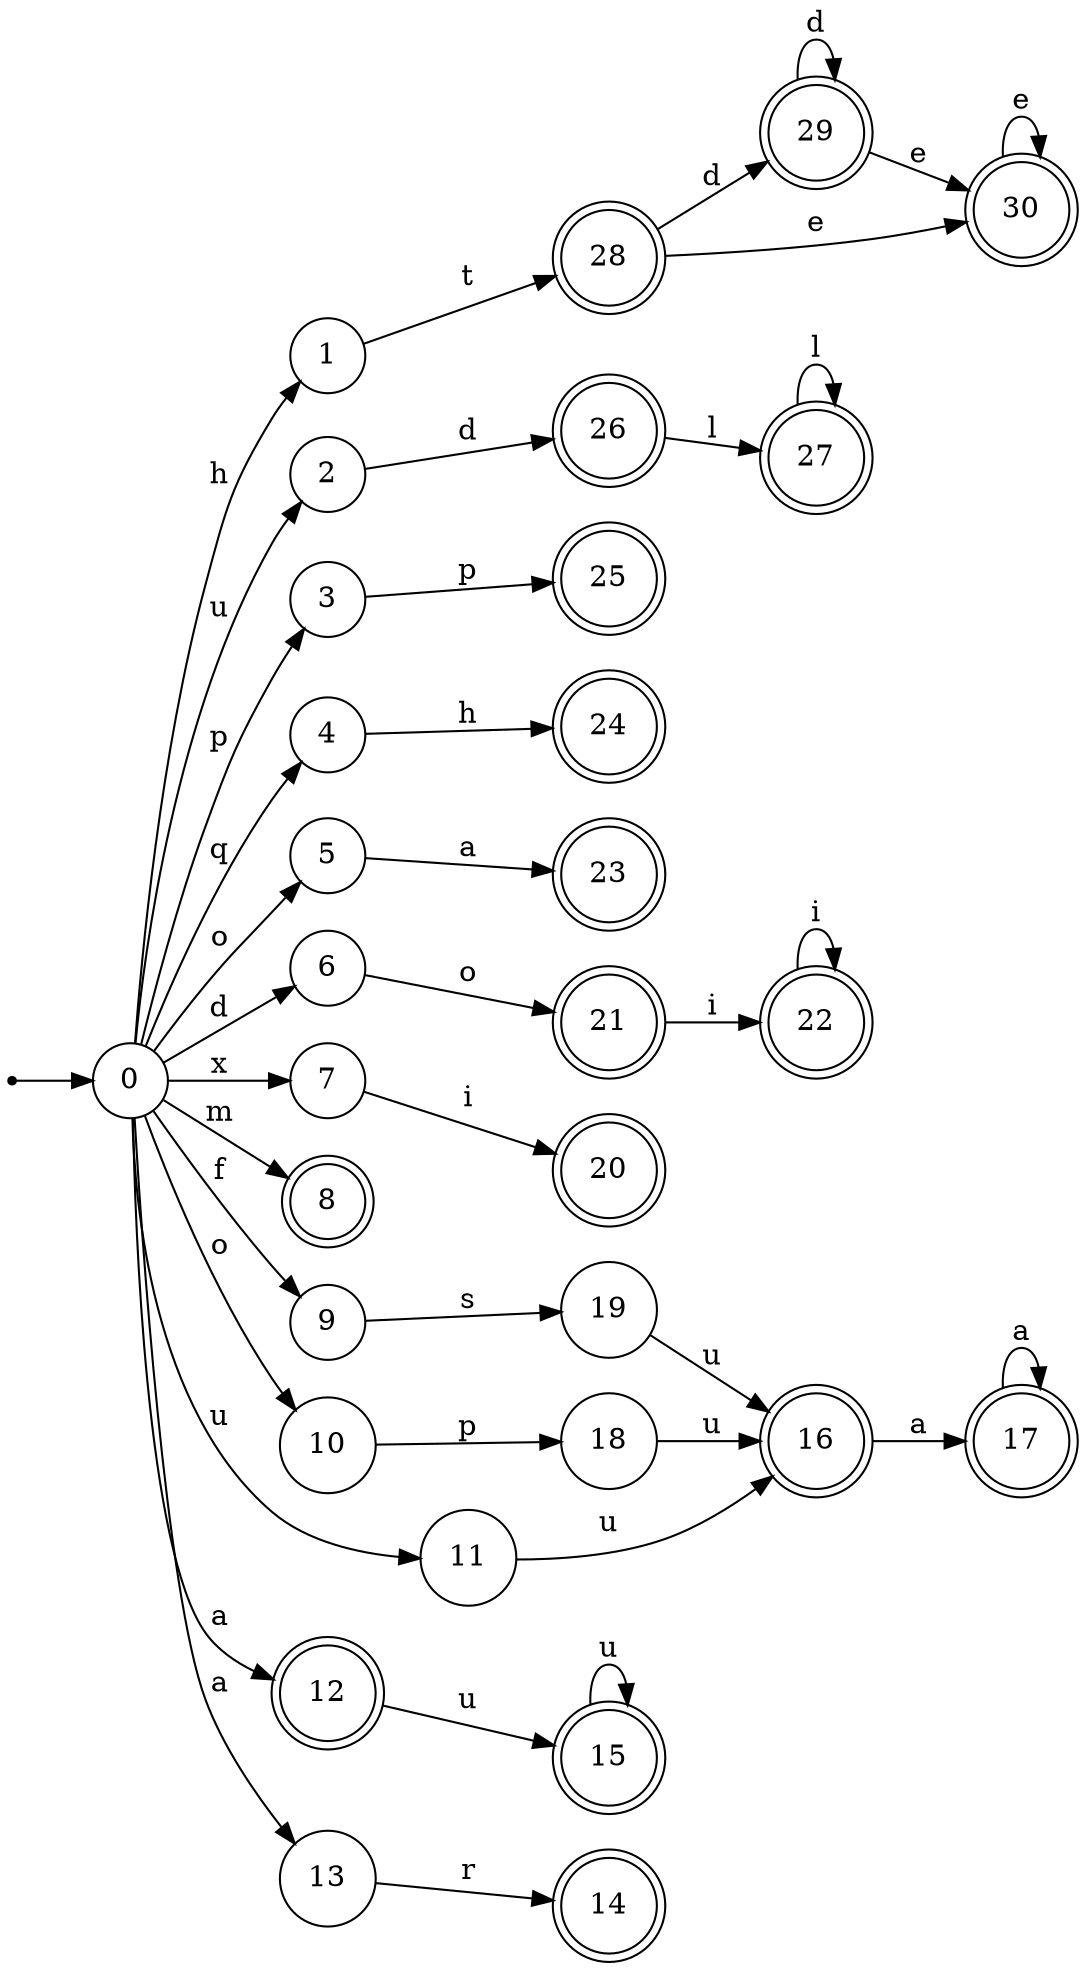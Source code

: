 digraph finite_state_machine {
rankdir=LR;
size="20,20";
node [shape = point]; "dummy0"
node [shape = circle]; "0";
"dummy0" -> "0";
node [shape = circle]; "1";
node [shape = circle]; "2";
node [shape = circle]; "3";
node [shape = circle]; "4";
node [shape = circle]; "5";
node [shape = circle]; "6";
node [shape = circle]; "7";
node [shape = doublecircle]; "8";node [shape = circle]; "9";
node [shape = circle]; "10";
node [shape = circle]; "11";
node [shape = doublecircle]; "12";node [shape = circle]; "13";
node [shape = doublecircle]; "14";node [shape = doublecircle]; "15";node [shape = doublecircle]; "16";node [shape = doublecircle]; "17";node [shape = circle]; "18";
node [shape = circle]; "19";
node [shape = doublecircle]; "20";node [shape = doublecircle]; "21";node [shape = doublecircle]; "22";node [shape = doublecircle]; "23";node [shape = doublecircle]; "24";node [shape = doublecircle]; "25";node [shape = doublecircle]; "26";node [shape = doublecircle]; "27";node [shape = doublecircle]; "28";node [shape = doublecircle]; "29";node [shape = doublecircle]; "30";"0" -> "1" [label = "h"];
 "0" -> "2" [label = "u"];
 "0" -> "11" [label = "u"];
 "0" -> "3" [label = "p"];
 "0" -> "4" [label = "q"];
 "0" -> "10" [label = "o"];
 "0" -> "5" [label = "o"];
 "0" -> "6" [label = "d"];
 "0" -> "7" [label = "x"];
 "0" -> "8" [label = "m"];
 "0" -> "9" [label = "f"];
 "0" -> "12" [label = "a"];
 "0" -> "13" [label = "a"];
 "13" -> "14" [label = "r"];
 "12" -> "15" [label = "u"];
 "15" -> "15" [label = "u"];
 "11" -> "16" [label = "u"];
 "16" -> "17" [label = "a"];
 "17" -> "17" [label = "a"];
 "10" -> "18" [label = "p"];
 "18" -> "16" [label = "u"];
 "9" -> "19" [label = "s"];
 "19" -> "16" [label = "u"];
 "7" -> "20" [label = "i"];
 "6" -> "21" [label = "o"];
 "21" -> "22" [label = "i"];
 "22" -> "22" [label = "i"];
 "5" -> "23" [label = "a"];
 "4" -> "24" [label = "h"];
 "3" -> "25" [label = "p"];
 "2" -> "26" [label = "d"];
 "26" -> "27" [label = "l"];
 "27" -> "27" [label = "l"];
 "1" -> "28" [label = "t"];
 "28" -> "29" [label = "d"];
 "28" -> "30" [label = "e"];
 "30" -> "30" [label = "e"];
 "29" -> "29" [label = "d"];
 "29" -> "30" [label = "e"];
 }
